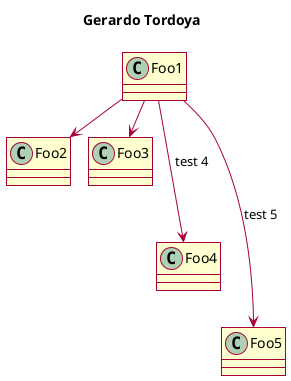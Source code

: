@startuml Samples

'=========== TWEAKS ===========
skin rose
skinparam classFontName Calibri
skinparam shadowing false
'------------------------------

!pragma layout smetana

'Es interesante el tema. Básicamente, el equipo de PlantUML está buscando un 
'reemplazo para GraphViz/Dot (dos tecnologias externas, una de renderizado, la
'otra de cálculo) con una libreria: Smetana. 
'Esto que vemos vendría a ser como una preview.
'Para más informacion: https://plantuml.com/es/smetana02

title Gerardo Tordoya

class Foo1

Foo1 --> Foo2
Foo1 --> Foo3

Foo1 ---> Foo4 : test 4
Foo1 ----> Foo5 : test 5

@enduml